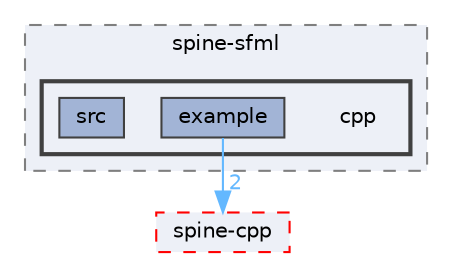 digraph "external/spine-runtimes/spine-sfml/cpp"
{
 // LATEX_PDF_SIZE
  bgcolor="transparent";
  edge [fontname=Helvetica,fontsize=10,labelfontname=Helvetica,labelfontsize=10];
  node [fontname=Helvetica,fontsize=10,shape=box,height=0.2,width=0.4];
  compound=true
  subgraph clusterdir_d4cc8ffe4798e39f5f4424084ac23f89 {
    graph [ bgcolor="#edf0f7", pencolor="grey50", label="spine-sfml", fontname=Helvetica,fontsize=10 style="filled,dashed", URL="dir_d4cc8ffe4798e39f5f4424084ac23f89.html",tooltip=""]
  subgraph clusterdir_151b29e0d1c18196e2cd6dfd8f6f01f4 {
    graph [ bgcolor="#edf0f7", pencolor="grey25", label="", fontname=Helvetica,fontsize=10 style="filled,bold", URL="dir_151b29e0d1c18196e2cd6dfd8f6f01f4.html",tooltip=""]
    dir_151b29e0d1c18196e2cd6dfd8f6f01f4 [shape=plaintext, label="cpp"];
  dir_c6b9493b1088d5a4d23a655cd4375141 [label="example", fillcolor="#a2b4d6", color="grey25", style="filled", URL="dir_c6b9493b1088d5a4d23a655cd4375141.html",tooltip=""];
  dir_567421a0ec8f218e97145e93a6e44183 [label="src", fillcolor="#a2b4d6", color="grey25", style="filled", URL="dir_567421a0ec8f218e97145e93a6e44183.html",tooltip=""];
  }
  }
  dir_3e8951ec197b6b34b07f2f58d66b1eb8 [label="spine-cpp", fillcolor="#edf0f7", color="red", style="filled,dashed", URL="dir_3e8951ec197b6b34b07f2f58d66b1eb8.html",tooltip=""];
  dir_c6b9493b1088d5a4d23a655cd4375141->dir_3e8951ec197b6b34b07f2f58d66b1eb8 [headlabel="2", labeldistance=1.5 headhref="dir_000264_000714.html" href="dir_000264_000714.html" color="steelblue1" fontcolor="steelblue1"];
}
